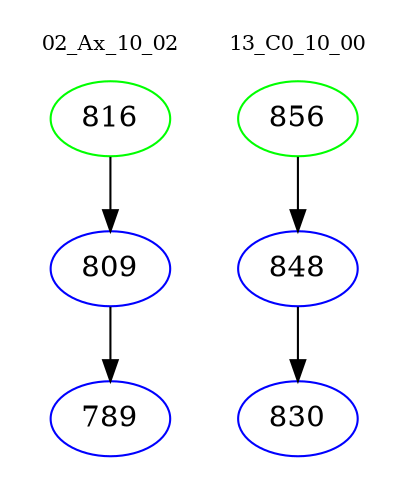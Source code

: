 digraph{
subgraph cluster_0 {
color = white
label = "02_Ax_10_02";
fontsize=10;
T0_816 [label="816", color="green"]
T0_816 -> T0_809 [color="black"]
T0_809 [label="809", color="blue"]
T0_809 -> T0_789 [color="black"]
T0_789 [label="789", color="blue"]
}
subgraph cluster_1 {
color = white
label = "13_C0_10_00";
fontsize=10;
T1_856 [label="856", color="green"]
T1_856 -> T1_848 [color="black"]
T1_848 [label="848", color="blue"]
T1_848 -> T1_830 [color="black"]
T1_830 [label="830", color="blue"]
}
}
